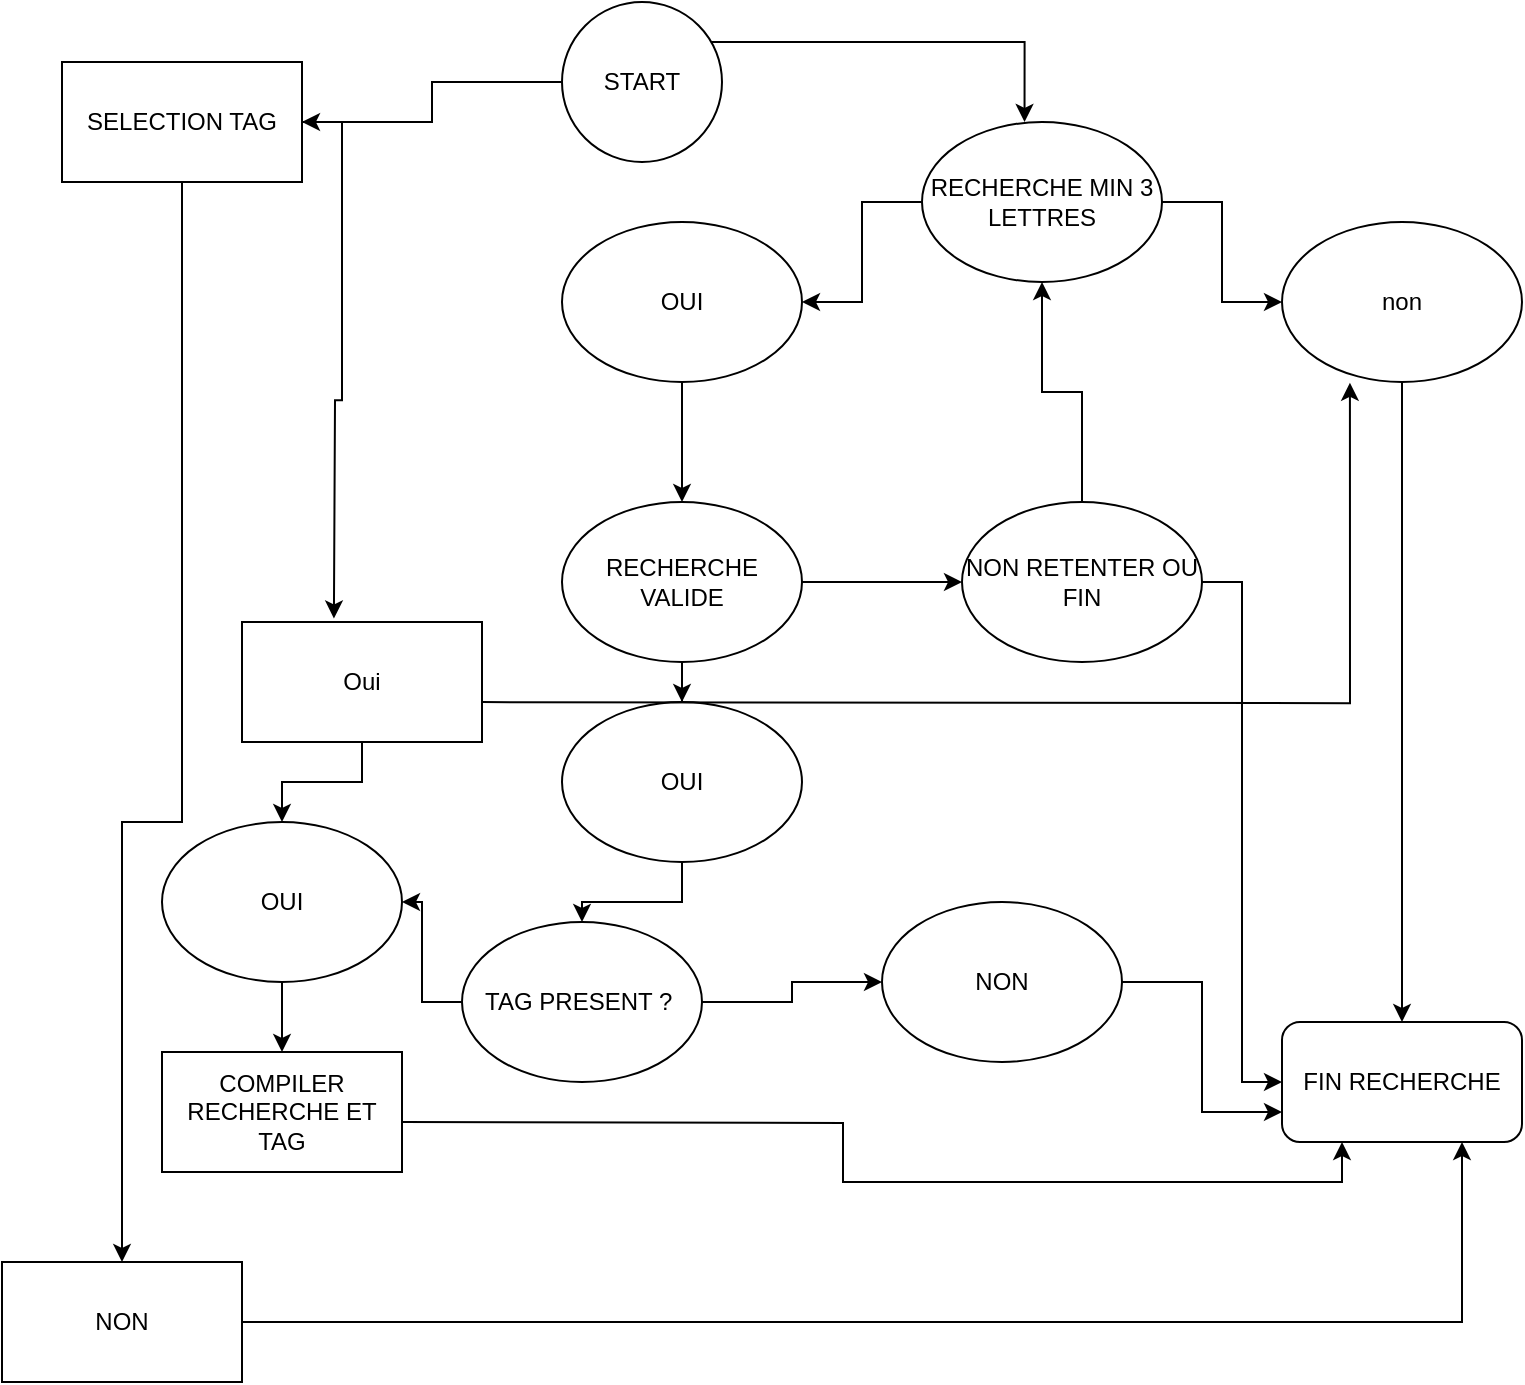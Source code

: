 <mxfile version="24.0.2" type="device">
  <diagram name="Page-1" id="8iu9mESLY5gyZah18KzY">
    <mxGraphModel dx="1518" dy="655" grid="1" gridSize="10" guides="1" tooltips="1" connect="1" arrows="1" fold="1" page="1" pageScale="1" pageWidth="827" pageHeight="1169" math="0" shadow="0">
      <root>
        <mxCell id="0" />
        <mxCell id="1" parent="0" />
        <mxCell id="piBkL12yJDZNLGXWwoxQ-4" value="" style="edgeStyle=orthogonalEdgeStyle;rounded=0;orthogonalLoop=1;jettySize=auto;html=1;" parent="1" source="piBkL12yJDZNLGXWwoxQ-1" target="piBkL12yJDZNLGXWwoxQ-3" edge="1">
          <mxGeometry relative="1" as="geometry" />
        </mxCell>
        <mxCell id="piBkL12yJDZNLGXWwoxQ-6" value="" style="edgeStyle=orthogonalEdgeStyle;rounded=0;orthogonalLoop=1;jettySize=auto;html=1;" parent="1" edge="1">
          <mxGeometry relative="1" as="geometry">
            <mxPoint x="350.0" y="20" as="sourcePoint" />
            <mxPoint x="511.27" y="60" as="targetPoint" />
            <Array as="points">
              <mxPoint x="512.27" y="20" />
            </Array>
          </mxGeometry>
        </mxCell>
        <mxCell id="piBkL12yJDZNLGXWwoxQ-1" value="START" style="ellipse;whiteSpace=wrap;html=1;aspect=fixed;" parent="1" vertex="1">
          <mxGeometry x="280" width="80" height="80" as="geometry" />
        </mxCell>
        <mxCell id="piBkL12yJDZNLGXWwoxQ-48" value="" style="edgeStyle=orthogonalEdgeStyle;rounded=0;orthogonalLoop=1;jettySize=auto;html=1;" parent="1" source="piBkL12yJDZNLGXWwoxQ-3" target="piBkL12yJDZNLGXWwoxQ-47" edge="1">
          <mxGeometry relative="1" as="geometry">
            <Array as="points">
              <mxPoint x="90" y="410" />
              <mxPoint x="60" y="410" />
            </Array>
          </mxGeometry>
        </mxCell>
        <mxCell id="piBkL12yJDZNLGXWwoxQ-3" value="SELECTION TAG" style="rounded=0;whiteSpace=wrap;html=1;" parent="1" vertex="1">
          <mxGeometry x="30" y="30" width="120" height="60" as="geometry" />
        </mxCell>
        <mxCell id="piBkL12yJDZNLGXWwoxQ-11" value="" style="edgeStyle=orthogonalEdgeStyle;rounded=0;orthogonalLoop=1;jettySize=auto;html=1;" parent="1" source="piBkL12yJDZNLGXWwoxQ-7" target="piBkL12yJDZNLGXWwoxQ-10" edge="1">
          <mxGeometry relative="1" as="geometry" />
        </mxCell>
        <mxCell id="piBkL12yJDZNLGXWwoxQ-13" value="" style="edgeStyle=orthogonalEdgeStyle;rounded=0;orthogonalLoop=1;jettySize=auto;html=1;" parent="1" source="piBkL12yJDZNLGXWwoxQ-7" target="piBkL12yJDZNLGXWwoxQ-12" edge="1">
          <mxGeometry relative="1" as="geometry" />
        </mxCell>
        <mxCell id="piBkL12yJDZNLGXWwoxQ-7" value="RECHERCHE MIN 3 LETTRES" style="ellipse;whiteSpace=wrap;html=1;" parent="1" vertex="1">
          <mxGeometry x="460" y="60" width="120" height="80" as="geometry" />
        </mxCell>
        <mxCell id="piBkL12yJDZNLGXWwoxQ-15" value="" style="edgeStyle=orthogonalEdgeStyle;rounded=0;orthogonalLoop=1;jettySize=auto;html=1;" parent="1" source="piBkL12yJDZNLGXWwoxQ-10" target="piBkL12yJDZNLGXWwoxQ-14" edge="1">
          <mxGeometry relative="1" as="geometry" />
        </mxCell>
        <mxCell id="piBkL12yJDZNLGXWwoxQ-10" value="non" style="ellipse;whiteSpace=wrap;html=1;" parent="1" vertex="1">
          <mxGeometry x="640" y="110" width="120" height="80" as="geometry" />
        </mxCell>
        <mxCell id="piBkL12yJDZNLGXWwoxQ-17" value="" style="edgeStyle=orthogonalEdgeStyle;rounded=0;orthogonalLoop=1;jettySize=auto;html=1;" parent="1" source="piBkL12yJDZNLGXWwoxQ-12" target="piBkL12yJDZNLGXWwoxQ-16" edge="1">
          <mxGeometry relative="1" as="geometry" />
        </mxCell>
        <mxCell id="piBkL12yJDZNLGXWwoxQ-12" value="OUI" style="ellipse;whiteSpace=wrap;html=1;" parent="1" vertex="1">
          <mxGeometry x="280" y="110" width="120" height="80" as="geometry" />
        </mxCell>
        <mxCell id="piBkL12yJDZNLGXWwoxQ-14" value="FIN RECHERCHE" style="rounded=1;whiteSpace=wrap;html=1;" parent="1" vertex="1">
          <mxGeometry x="640" y="510" width="120" height="60" as="geometry" />
        </mxCell>
        <mxCell id="piBkL12yJDZNLGXWwoxQ-19" value="" style="edgeStyle=orthogonalEdgeStyle;rounded=0;orthogonalLoop=1;jettySize=auto;html=1;" parent="1" source="piBkL12yJDZNLGXWwoxQ-16" target="piBkL12yJDZNLGXWwoxQ-18" edge="1">
          <mxGeometry relative="1" as="geometry" />
        </mxCell>
        <mxCell id="piBkL12yJDZNLGXWwoxQ-21" value="" style="edgeStyle=orthogonalEdgeStyle;rounded=0;orthogonalLoop=1;jettySize=auto;html=1;" parent="1" source="piBkL12yJDZNLGXWwoxQ-16" target="piBkL12yJDZNLGXWwoxQ-20" edge="1">
          <mxGeometry relative="1" as="geometry" />
        </mxCell>
        <mxCell id="piBkL12yJDZNLGXWwoxQ-16" value="RECHERCHE VALIDE" style="ellipse;whiteSpace=wrap;html=1;" parent="1" vertex="1">
          <mxGeometry x="280" y="250" width="120" height="80" as="geometry" />
        </mxCell>
        <mxCell id="piBkL12yJDZNLGXWwoxQ-25" value="" style="edgeStyle=orthogonalEdgeStyle;rounded=0;orthogonalLoop=1;jettySize=auto;html=1;" parent="1" source="piBkL12yJDZNLGXWwoxQ-18" target="piBkL12yJDZNLGXWwoxQ-24" edge="1">
          <mxGeometry relative="1" as="geometry" />
        </mxCell>
        <mxCell id="piBkL12yJDZNLGXWwoxQ-18" value="OUI" style="ellipse;whiteSpace=wrap;html=1;" parent="1" vertex="1">
          <mxGeometry x="280" y="350" width="120" height="80" as="geometry" />
        </mxCell>
        <mxCell id="piBkL12yJDZNLGXWwoxQ-22" style="edgeStyle=orthogonalEdgeStyle;rounded=0;orthogonalLoop=1;jettySize=auto;html=1;entryX=0;entryY=0.5;entryDx=0;entryDy=0;" parent="1" source="piBkL12yJDZNLGXWwoxQ-20" target="piBkL12yJDZNLGXWwoxQ-14" edge="1">
          <mxGeometry relative="1" as="geometry" />
        </mxCell>
        <mxCell id="piBkL12yJDZNLGXWwoxQ-23" value="" style="edgeStyle=orthogonalEdgeStyle;rounded=0;orthogonalLoop=1;jettySize=auto;html=1;" parent="1" source="piBkL12yJDZNLGXWwoxQ-20" target="piBkL12yJDZNLGXWwoxQ-7" edge="1">
          <mxGeometry relative="1" as="geometry" />
        </mxCell>
        <mxCell id="piBkL12yJDZNLGXWwoxQ-20" value="NON RETENTER OU FIN" style="ellipse;whiteSpace=wrap;html=1;" parent="1" vertex="1">
          <mxGeometry x="480" y="250" width="120" height="80" as="geometry" />
        </mxCell>
        <mxCell id="piBkL12yJDZNLGXWwoxQ-27" value="" style="edgeStyle=orthogonalEdgeStyle;rounded=0;orthogonalLoop=1;jettySize=auto;html=1;" parent="1" source="piBkL12yJDZNLGXWwoxQ-24" target="piBkL12yJDZNLGXWwoxQ-26" edge="1">
          <mxGeometry relative="1" as="geometry" />
        </mxCell>
        <mxCell id="piBkL12yJDZNLGXWwoxQ-29" value="" style="edgeStyle=orthogonalEdgeStyle;rounded=0;orthogonalLoop=1;jettySize=auto;html=1;" parent="1" source="piBkL12yJDZNLGXWwoxQ-24" target="piBkL12yJDZNLGXWwoxQ-28" edge="1">
          <mxGeometry relative="1" as="geometry" />
        </mxCell>
        <mxCell id="piBkL12yJDZNLGXWwoxQ-24" value="TAG PRESENT ?&amp;nbsp;" style="ellipse;whiteSpace=wrap;html=1;" parent="1" vertex="1">
          <mxGeometry x="230" y="460" width="120" height="80" as="geometry" />
        </mxCell>
        <mxCell id="HftpDC83_CES_aLPdE7f-4" value="" style="edgeStyle=orthogonalEdgeStyle;rounded=0;orthogonalLoop=1;jettySize=auto;html=1;" edge="1" parent="1" source="piBkL12yJDZNLGXWwoxQ-26" target="HftpDC83_CES_aLPdE7f-3">
          <mxGeometry relative="1" as="geometry" />
        </mxCell>
        <mxCell id="piBkL12yJDZNLGXWwoxQ-26" value="OUI" style="ellipse;whiteSpace=wrap;html=1;" parent="1" vertex="1">
          <mxGeometry x="80" y="410" width="120" height="80" as="geometry" />
        </mxCell>
        <mxCell id="piBkL12yJDZNLGXWwoxQ-30" style="edgeStyle=orthogonalEdgeStyle;rounded=0;orthogonalLoop=1;jettySize=auto;html=1;entryX=0;entryY=0.75;entryDx=0;entryDy=0;" parent="1" source="piBkL12yJDZNLGXWwoxQ-28" target="piBkL12yJDZNLGXWwoxQ-14" edge="1">
          <mxGeometry relative="1" as="geometry" />
        </mxCell>
        <mxCell id="piBkL12yJDZNLGXWwoxQ-28" value="NON" style="ellipse;whiteSpace=wrap;html=1;" parent="1" vertex="1">
          <mxGeometry x="440" y="450" width="120" height="80" as="geometry" />
        </mxCell>
        <mxCell id="piBkL12yJDZNLGXWwoxQ-45" style="edgeStyle=orthogonalEdgeStyle;rounded=0;orthogonalLoop=1;jettySize=auto;html=1;exitX=1;exitY=0.5;exitDx=0;exitDy=0;entryX=0.25;entryY=1;entryDx=0;entryDy=0;" parent="1" target="piBkL12yJDZNLGXWwoxQ-14" edge="1">
          <mxGeometry relative="1" as="geometry">
            <mxPoint x="200" y="560" as="sourcePoint" />
          </mxGeometry>
        </mxCell>
        <mxCell id="piBkL12yJDZNLGXWwoxQ-49" style="edgeStyle=orthogonalEdgeStyle;rounded=0;orthogonalLoop=1;jettySize=auto;html=1;entryX=0.75;entryY=1;entryDx=0;entryDy=0;" parent="1" source="piBkL12yJDZNLGXWwoxQ-47" target="piBkL12yJDZNLGXWwoxQ-14" edge="1">
          <mxGeometry relative="1" as="geometry" />
        </mxCell>
        <mxCell id="piBkL12yJDZNLGXWwoxQ-47" value="NON" style="rounded=0;whiteSpace=wrap;html=1;" parent="1" vertex="1">
          <mxGeometry y="630" width="120" height="60" as="geometry" />
        </mxCell>
        <mxCell id="piBkL12yJDZNLGXWwoxQ-53" style="edgeStyle=orthogonalEdgeStyle;rounded=0;orthogonalLoop=1;jettySize=auto;html=1;" parent="1" source="HftpDC83_CES_aLPdE7f-1" target="piBkL12yJDZNLGXWwoxQ-26" edge="1">
          <mxGeometry relative="1" as="geometry">
            <mxPoint x="180" y="390" as="sourcePoint" />
          </mxGeometry>
        </mxCell>
        <mxCell id="piBkL12yJDZNLGXWwoxQ-55" style="edgeStyle=orthogonalEdgeStyle;rounded=0;orthogonalLoop=1;jettySize=auto;html=1;entryX=0.283;entryY=1.005;entryDx=0;entryDy=0;entryPerimeter=0;" parent="1" target="piBkL12yJDZNLGXWwoxQ-10" edge="1">
          <mxGeometry relative="1" as="geometry">
            <mxPoint x="240.0" y="350.059" as="sourcePoint" />
          </mxGeometry>
        </mxCell>
        <mxCell id="piBkL12yJDZNLGXWwoxQ-57" style="edgeStyle=orthogonalEdgeStyle;rounded=0;orthogonalLoop=1;jettySize=auto;html=1;entryX=0.383;entryY=-0.022;entryDx=0;entryDy=0;entryPerimeter=0;" parent="1" source="piBkL12yJDZNLGXWwoxQ-3" edge="1">
          <mxGeometry relative="1" as="geometry">
            <mxPoint x="165.96" y="308.24" as="targetPoint" />
          </mxGeometry>
        </mxCell>
        <mxCell id="HftpDC83_CES_aLPdE7f-1" value="Oui" style="rounded=0;whiteSpace=wrap;html=1;" vertex="1" parent="1">
          <mxGeometry x="120" y="310" width="120" height="60" as="geometry" />
        </mxCell>
        <mxCell id="HftpDC83_CES_aLPdE7f-3" value="COMPILER RECHERCHE ET TAG" style="whiteSpace=wrap;html=1;" vertex="1" parent="1">
          <mxGeometry x="80" y="525" width="120" height="60" as="geometry" />
        </mxCell>
      </root>
    </mxGraphModel>
  </diagram>
</mxfile>
